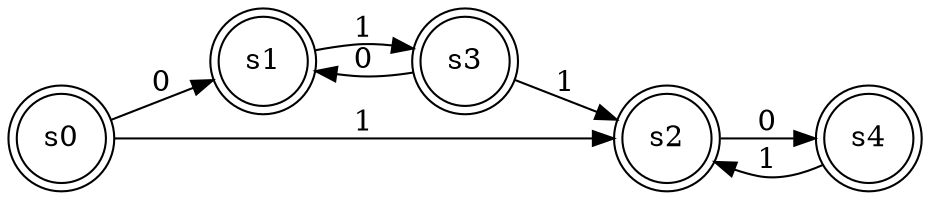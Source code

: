 digraph finite_state_machine {
	rankdir=LR size="8,5"
	node [shape=doublecircle]
	s0 -> s1 [label=0]
	node [shape=doublecircle]
	s0 -> s2 [label=1]
	node [shape=doublecircle]
	s3 -> s1 [label=0]
	node [shape=doublecircle]
	s3 -> s2 [label=1]
	node [shape=doublecircle]
	s4 -> s2 [label=1]
	node [shape=circle]
	s1 -> s3 [label=1]
	node [shape=circle]
	s2 -> s4 [label=0]
}
